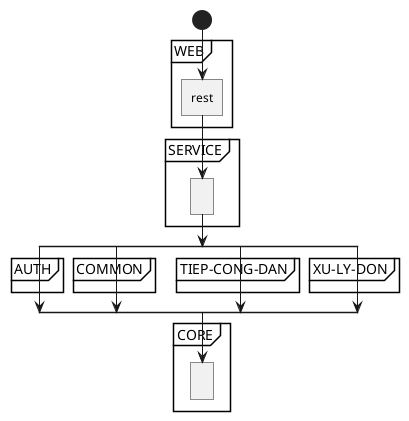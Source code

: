 @startuml
start

partition "WEB" {
	:rest]
}

partition "SERVICE" {
	:]
}

split
	partition "AUTH" {
	}
split again
	partition "COMMON" {
	}
split again
	partition "TIEP-CONG-DAN" {
	}
split again
	partition "XU-LY-DON" {
	}
endsplit
partition "CORE" {
	:]
}

@enduml